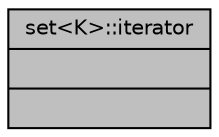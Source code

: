 digraph "set&lt;K&gt;::iterator"
{
 // INTERACTIVE_SVG=YES
  bgcolor="transparent";
  edge [fontname="Helvetica",fontsize="10",labelfontname="Helvetica",labelfontsize="10"];
  node [fontname="Helvetica",fontsize="10",shape=record];
  Node1 [label="{set\<K\>::iterator\n||}",height=0.2,width=0.4,color="black", fillcolor="grey75", style="filled", fontcolor="black"];
}
